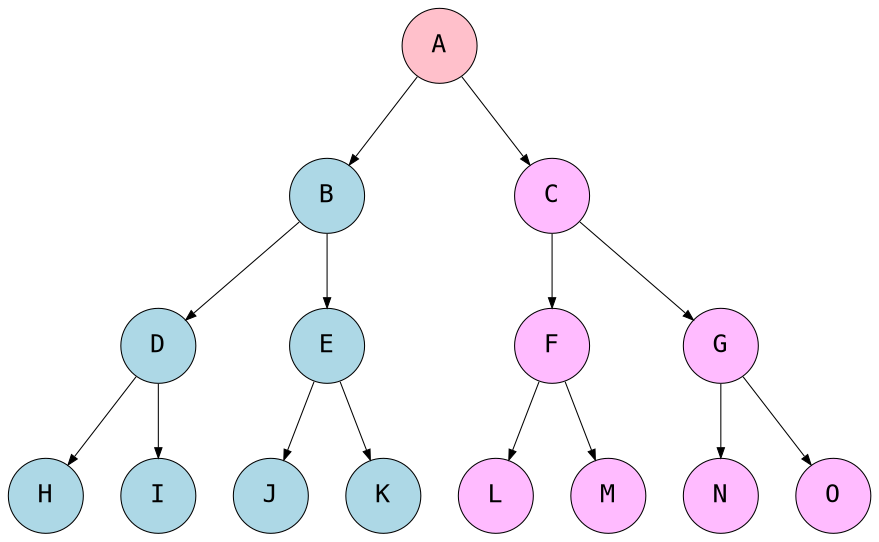 digraph BinaryTree {
  node [shape = circle; style = filled; fillcolor = pink; fontcolor = black; fontsize = 12; width = 0.5; height = 0.5; fontname = "Courier"; penwidth = 0.5;];
  edge [len = 2.0; penwidth = 0.5; arrowsize = 0.5; minlen = 1;];

  layout = "dot";
  // try "dot", "neato", "fdp", "circo", "twopi"

  // edge [dir=none] // Make graph undirected

  subgraph left_subtree {
    node [fillcolor = lightblue;];
    B -> D;
    B -> E;
    D -> H;
    D -> I;
    E -> J;
    E -> K;
  }

  subgraph right_subtree {
    node [fillcolor = plum1;];
    C -> F;
    C -> G;
    F -> L;
    F -> M;
    G -> N;
    G -> O;
  }

  subgraph root_node {
    // node[style=invis];
    // edge[style=invis];
    A -> B;
    A -> C;
  }
}

digraph ThreeNodeBinaryTrees {
  node [shape = circle; style = filled; fillcolor = pink; fontcolor = black; fontsize = 12; width = 0.5; height = 0.5; fontname = "Courier"; penwidth = 0.5;];
  edge [len = 2.0; penwidth = 0.5; arrowsize = 0.5; minlen = 1;];

  layout = "dot";
  // try "dot", "neato", "fdp", "circo", "twopi"

  // edge [dir=none] // Make graph undirected

  subgraph tree1 {
    node [fillcolor = lightblue;];
    B -> D;
    B -> E;
    D -> H;
    D -> I;
    E -> J;
    E -> K;
  }

  subgraph right_subtree {
    node [fillcolor = plum1;];
    C -> F;
    C -> G;
    F -> L;
    F -> M;
    G -> N;
    G -> O;
  }

  subgraph root_node {
    // node[style=invis];
    // edge[style=invis];
    A -> B;
    A -> C;
  }
}

